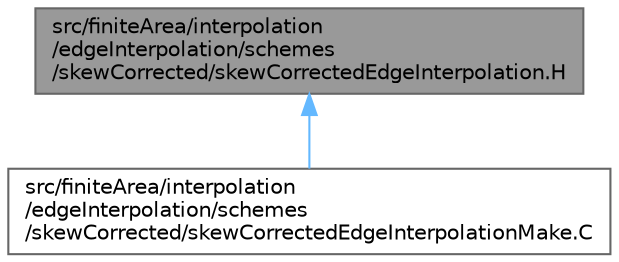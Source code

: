 digraph "src/finiteArea/interpolation/edgeInterpolation/schemes/skewCorrected/skewCorrectedEdgeInterpolation.H"
{
 // LATEX_PDF_SIZE
  bgcolor="transparent";
  edge [fontname=Helvetica,fontsize=10,labelfontname=Helvetica,labelfontsize=10];
  node [fontname=Helvetica,fontsize=10,shape=box,height=0.2,width=0.4];
  Node1 [id="Node000001",label="src/finiteArea/interpolation\l/edgeInterpolation/schemes\l/skewCorrected/skewCorrectedEdgeInterpolation.H",height=0.2,width=0.4,color="gray40", fillcolor="grey60", style="filled", fontcolor="black",tooltip=" "];
  Node1 -> Node2 [id="edge1_Node000001_Node000002",dir="back",color="steelblue1",style="solid",tooltip=" "];
  Node2 [id="Node000002",label="src/finiteArea/interpolation\l/edgeInterpolation/schemes\l/skewCorrected/skewCorrectedEdgeInterpolationMake.C",height=0.2,width=0.4,color="grey40", fillcolor="white", style="filled",URL="$skewCorrectedEdgeInterpolationMake_8C.html",tooltip=" "];
}
